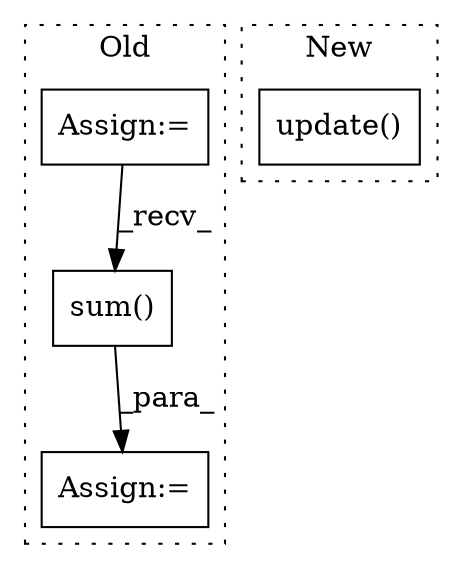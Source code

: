 digraph G {
subgraph cluster0 {
1 [label="sum()" a="75" s="10195" l="66" shape="box"];
3 [label="Assign:=" a="68" s="10192" l="3" shape="box"];
4 [label="Assign:=" a="68" s="9032" l="3" shape="box"];
label = "Old";
style="dotted";
}
subgraph cluster1 {
2 [label="update()" a="75" s="10520,10601" l="35,1" shape="box"];
label = "New";
style="dotted";
}
1 -> 3 [label="_para_"];
4 -> 1 [label="_recv_"];
}